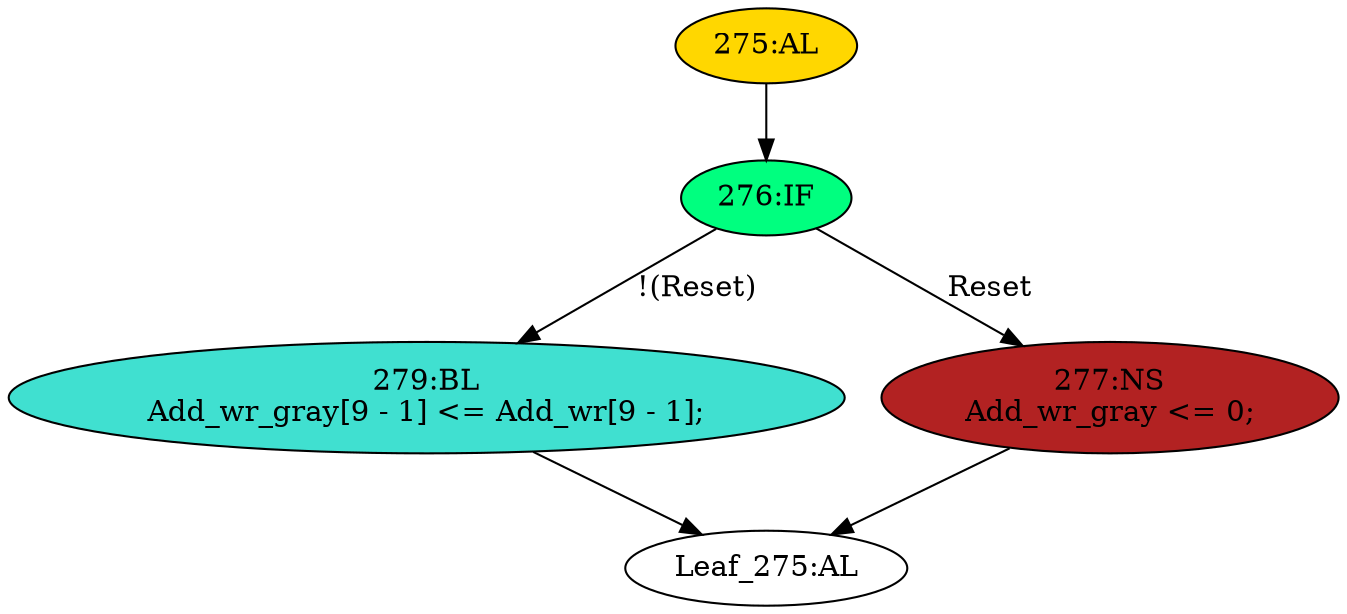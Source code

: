 strict digraph "" {
	node [label="\N"];
	"279:BL"	 [ast="<pyverilog.vparser.ast.Block object at 0x7fbd1c2bafd0>",
		fillcolor=turquoise,
		label="279:BL
Add_wr_gray[9 - 1] <= Add_wr[9 - 1];",
		statements="[<pyverilog.vparser.ast.NonblockingSubstitution object at 0x7fbd1c2bab50>]",
		style=filled,
		typ=Block];
	"Leaf_275:AL"	 [def_var="['Add_wr_gray']",
		label="Leaf_275:AL"];
	"279:BL" -> "Leaf_275:AL"	 [cond="[]",
		lineno=None];
	"275:AL"	 [ast="<pyverilog.vparser.ast.Always object at 0x7fbd1c2d1910>",
		clk_sens=True,
		fillcolor=gold,
		label="275:AL",
		sens="['Reset', 'Clk_MAC']",
		statements="[]",
		style=filled,
		typ=Always,
		use_var="['Reset', 'Add_wr']"];
	"276:IF"	 [ast="<pyverilog.vparser.ast.IfStatement object at 0x7fbd1c2d1a90>",
		fillcolor=springgreen,
		label="276:IF",
		statements="[]",
		style=filled,
		typ=IfStatement];
	"275:AL" -> "276:IF"	 [cond="[]",
		lineno=None];
	"276:IF" -> "279:BL"	 [cond="['Reset']",
		label="!(Reset)",
		lineno=276];
	"277:NS"	 [ast="<pyverilog.vparser.ast.NonblockingSubstitution object at 0x7fbd1c2d1b50>",
		fillcolor=firebrick,
		label="277:NS
Add_wr_gray <= 0;",
		statements="[<pyverilog.vparser.ast.NonblockingSubstitution object at 0x7fbd1c2d1b50>]",
		style=filled,
		typ=NonblockingSubstitution];
	"276:IF" -> "277:NS"	 [cond="['Reset']",
		label=Reset,
		lineno=276];
	"277:NS" -> "Leaf_275:AL"	 [cond="[]",
		lineno=None];
}
